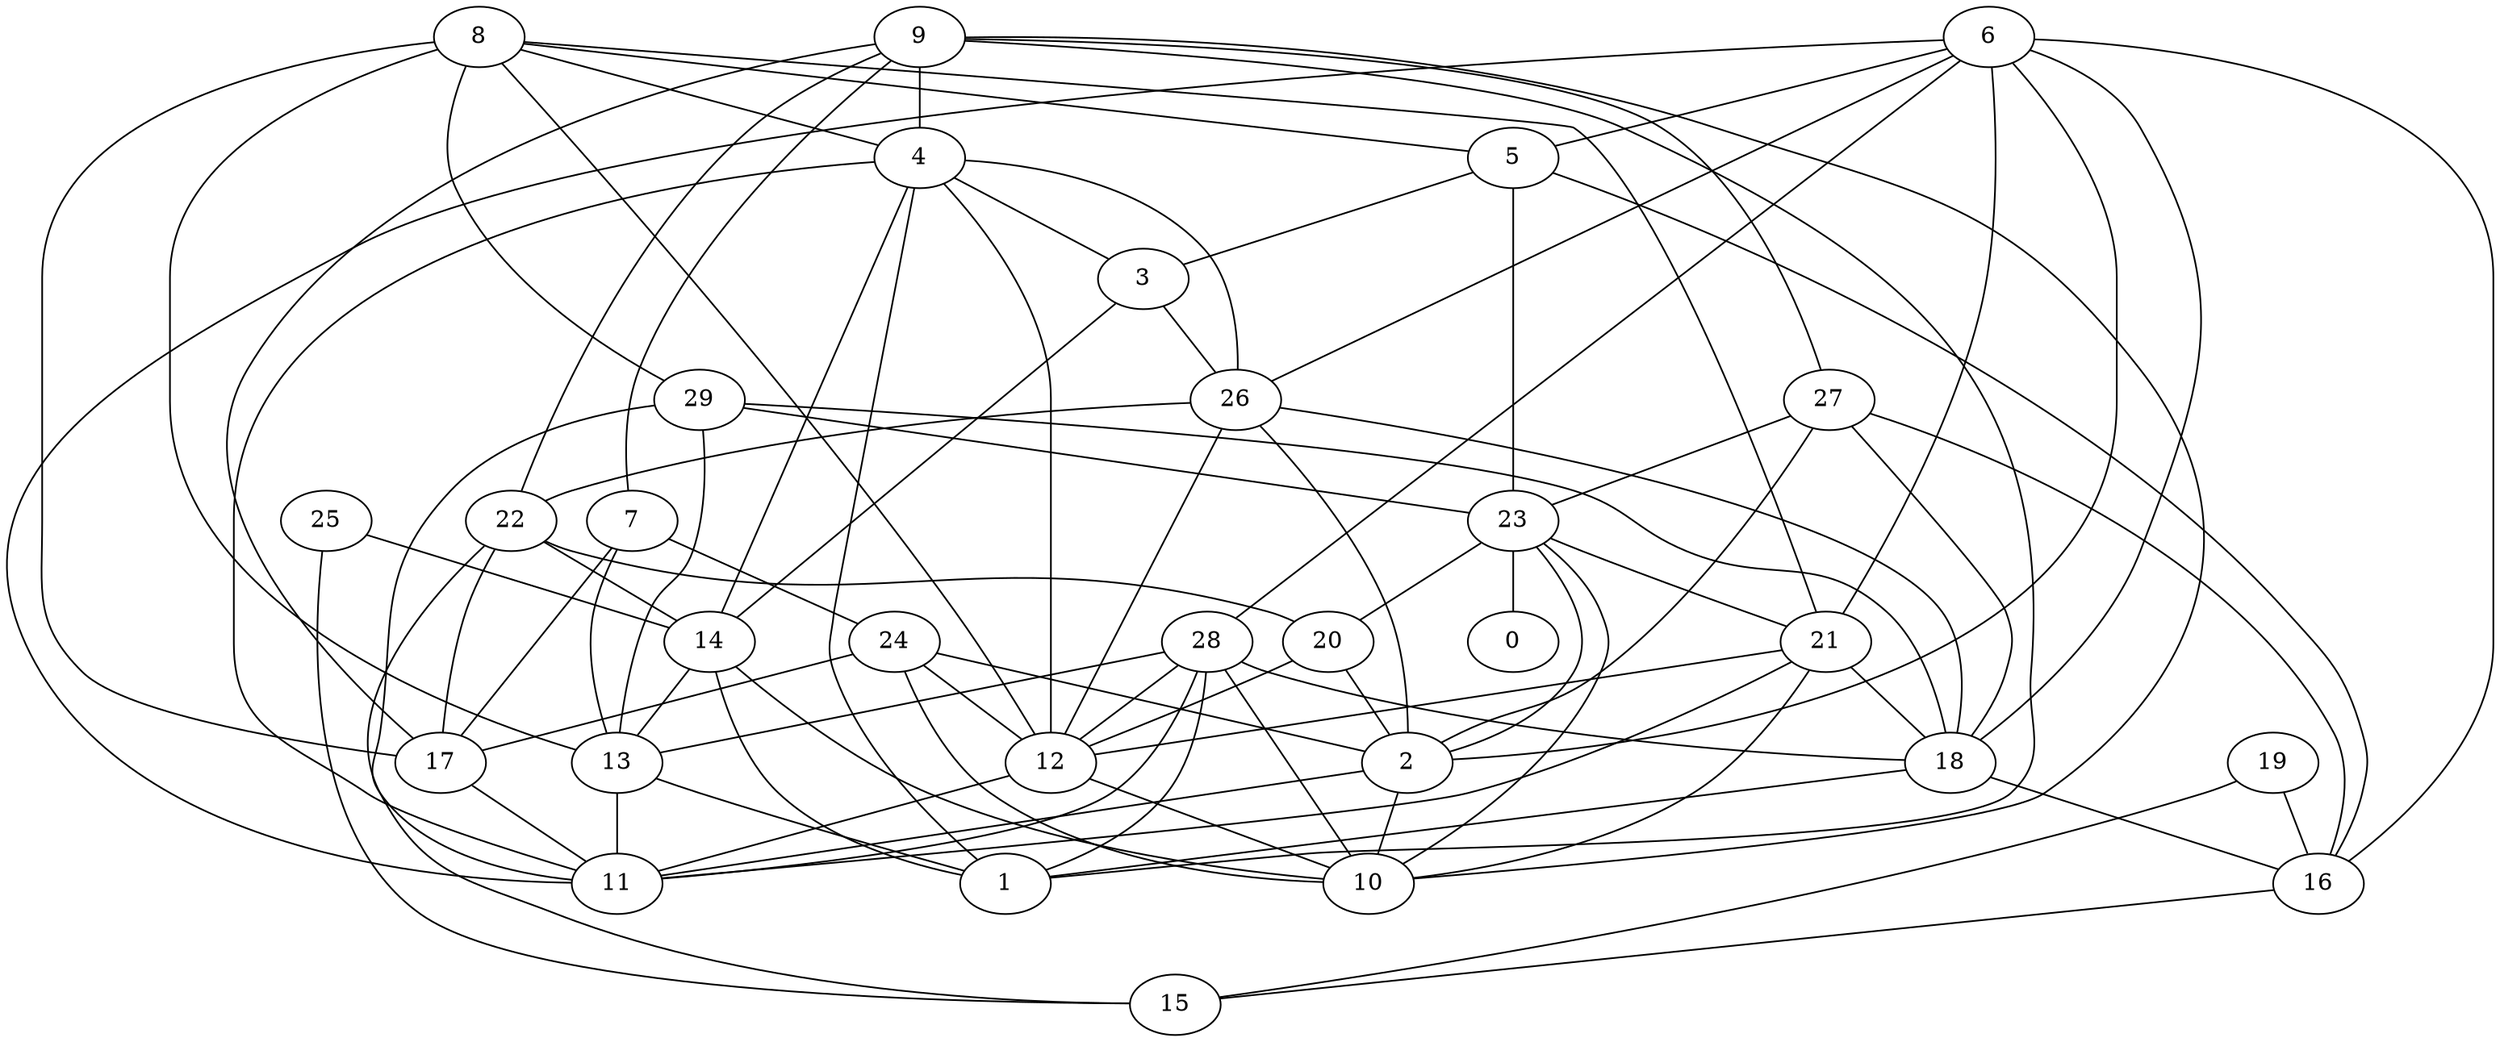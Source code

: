 digraph GG_graph {

subgraph G_graph {
edge [color = black]
"4" -> "11" [dir = none]
"13" -> "1" [dir = none]
"24" -> "2" [dir = none]
"24" -> "12" [dir = none]
"18" -> "1" [dir = none]
"18" -> "16" [dir = none]
"20" -> "2" [dir = none]
"27" -> "23" [dir = none]
"27" -> "18" [dir = none]
"28" -> "10" [dir = none]
"28" -> "11" [dir = none]
"28" -> "12" [dir = none]
"7" -> "17" [dir = none]
"19" -> "16" [dir = none]
"22" -> "14" [dir = none]
"9" -> "17" [dir = none]
"16" -> "15" [dir = none]
"6" -> "26" [dir = none]
"6" -> "28" [dir = none]
"6" -> "16" [dir = none]
"3" -> "14" [dir = none]
"14" -> "1" [dir = none]
"5" -> "16" [dir = none]
"8" -> "29" [dir = none]
"8" -> "17" [dir = none]
"8" -> "5" [dir = none]
"21" -> "18" [dir = none]
"23" -> "0" [dir = none]
"25" -> "14" [dir = none]
"6" -> "21" [dir = none]
"12" -> "10" [dir = none]
"6" -> "18" [dir = none]
"26" -> "12" [dir = none]
"29" -> "23" [dir = none]
"27" -> "2" [dir = none]
"5" -> "23" [dir = none]
"23" -> "10" [dir = none]
"8" -> "13" [dir = none]
"20" -> "12" [dir = none]
"4" -> "3" [dir = none]
"29" -> "13" [dir = none]
"8" -> "12" [dir = none]
"29" -> "11" [dir = none]
"9" -> "22" [dir = none]
"25" -> "15" [dir = none]
"22" -> "17" [dir = none]
"21" -> "12" [dir = none]
"23" -> "21" [dir = none]
"24" -> "17" [dir = none]
"6" -> "2" [dir = none]
"29" -> "18" [dir = none]
"4" -> "26" [dir = none]
"6" -> "11" [dir = none]
"26" -> "2" [dir = none]
"23" -> "2" [dir = none]
"28" -> "13" [dir = none]
"19" -> "15" [dir = none]
"7" -> "24" [dir = none]
"23" -> "20" [dir = none]
"5" -> "3" [dir = none]
"28" -> "1" [dir = none]
"6" -> "5" [dir = none]
"21" -> "11" [dir = none]
"21" -> "10" [dir = none]
"13" -> "11" [dir = none]
"7" -> "13" [dir = none]
"2" -> "10" [dir = none]
"27" -> "16" [dir = none]
"8" -> "21" [dir = none]
"4" -> "12" [dir = none]
"14" -> "10" [dir = none]
"2" -> "11" [dir = none]
"22" -> "20" [dir = none]
"22" -> "15" [dir = none]
"9" -> "27" [dir = none]
"9" -> "1" [dir = none]
"9" -> "10" [dir = none]
"4" -> "14" [dir = none]
"24" -> "10" [dir = none]
"17" -> "11" [dir = none]
"14" -> "13" [dir = none]
"12" -> "11" [dir = none]
"9" -> "7" [dir = none]
"26" -> "18" [dir = none]
"28" -> "18" [dir = none]
"26" -> "22" [dir = none]
"8" -> "4" [dir = none]
"9" -> "4" [dir = none]
"4" -> "1" [dir = none]
"3" -> "26" [dir = none]
}

}
